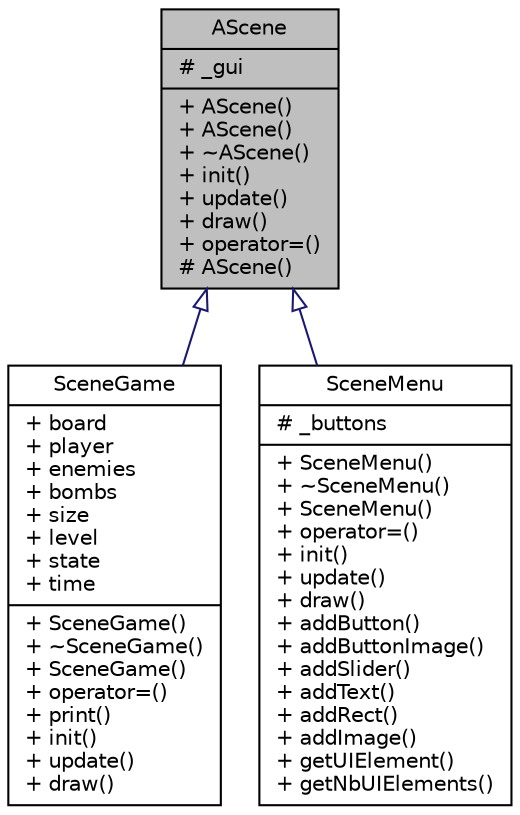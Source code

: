 digraph "AScene"
{
 // LATEX_PDF_SIZE
  edge [fontname="Helvetica",fontsize="10",labelfontname="Helvetica",labelfontsize="10"];
  node [fontname="Helvetica",fontsize="10",shape=record];
  Node1 [label="{AScene\n|# _gui\l|+ AScene()\l+ AScene()\l+ ~AScene()\l+ init()\l+ update()\l+ draw()\l+ operator=()\l# AScene()\l}",height=0.2,width=0.4,color="black", fillcolor="grey75", style="filled", fontcolor="black",tooltip=" "];
  Node1 -> Node2 [dir="back",color="midnightblue",fontsize="10",style="solid",arrowtail="onormal"];
  Node2 [label="{SceneGame\n|+ board\l+ player\l+ enemies\l+ bombs\l+ size\l+ level\l+ state\l+ time\l|+ SceneGame()\l+ ~SceneGame()\l+ SceneGame()\l+ operator=()\l+ print()\l+ init()\l+ update()\l+ draw()\l}",height=0.2,width=0.4,color="black", fillcolor="white", style="filled",URL="$class_scene_game.html",tooltip=" "];
  Node1 -> Node3 [dir="back",color="midnightblue",fontsize="10",style="solid",arrowtail="onormal"];
  Node3 [label="{SceneMenu\n|# _buttons\l|+ SceneMenu()\l+ ~SceneMenu()\l+ SceneMenu()\l+ operator=()\l+ init()\l+ update()\l+ draw()\l+ addButton()\l+ addButtonImage()\l+ addSlider()\l+ addText()\l+ addRect()\l+ addImage()\l+ getUIElement()\l+ getNbUIElements()\l}",height=0.2,width=0.4,color="black", fillcolor="white", style="filled",URL="$class_scene_menu.html",tooltip=" "];
}
